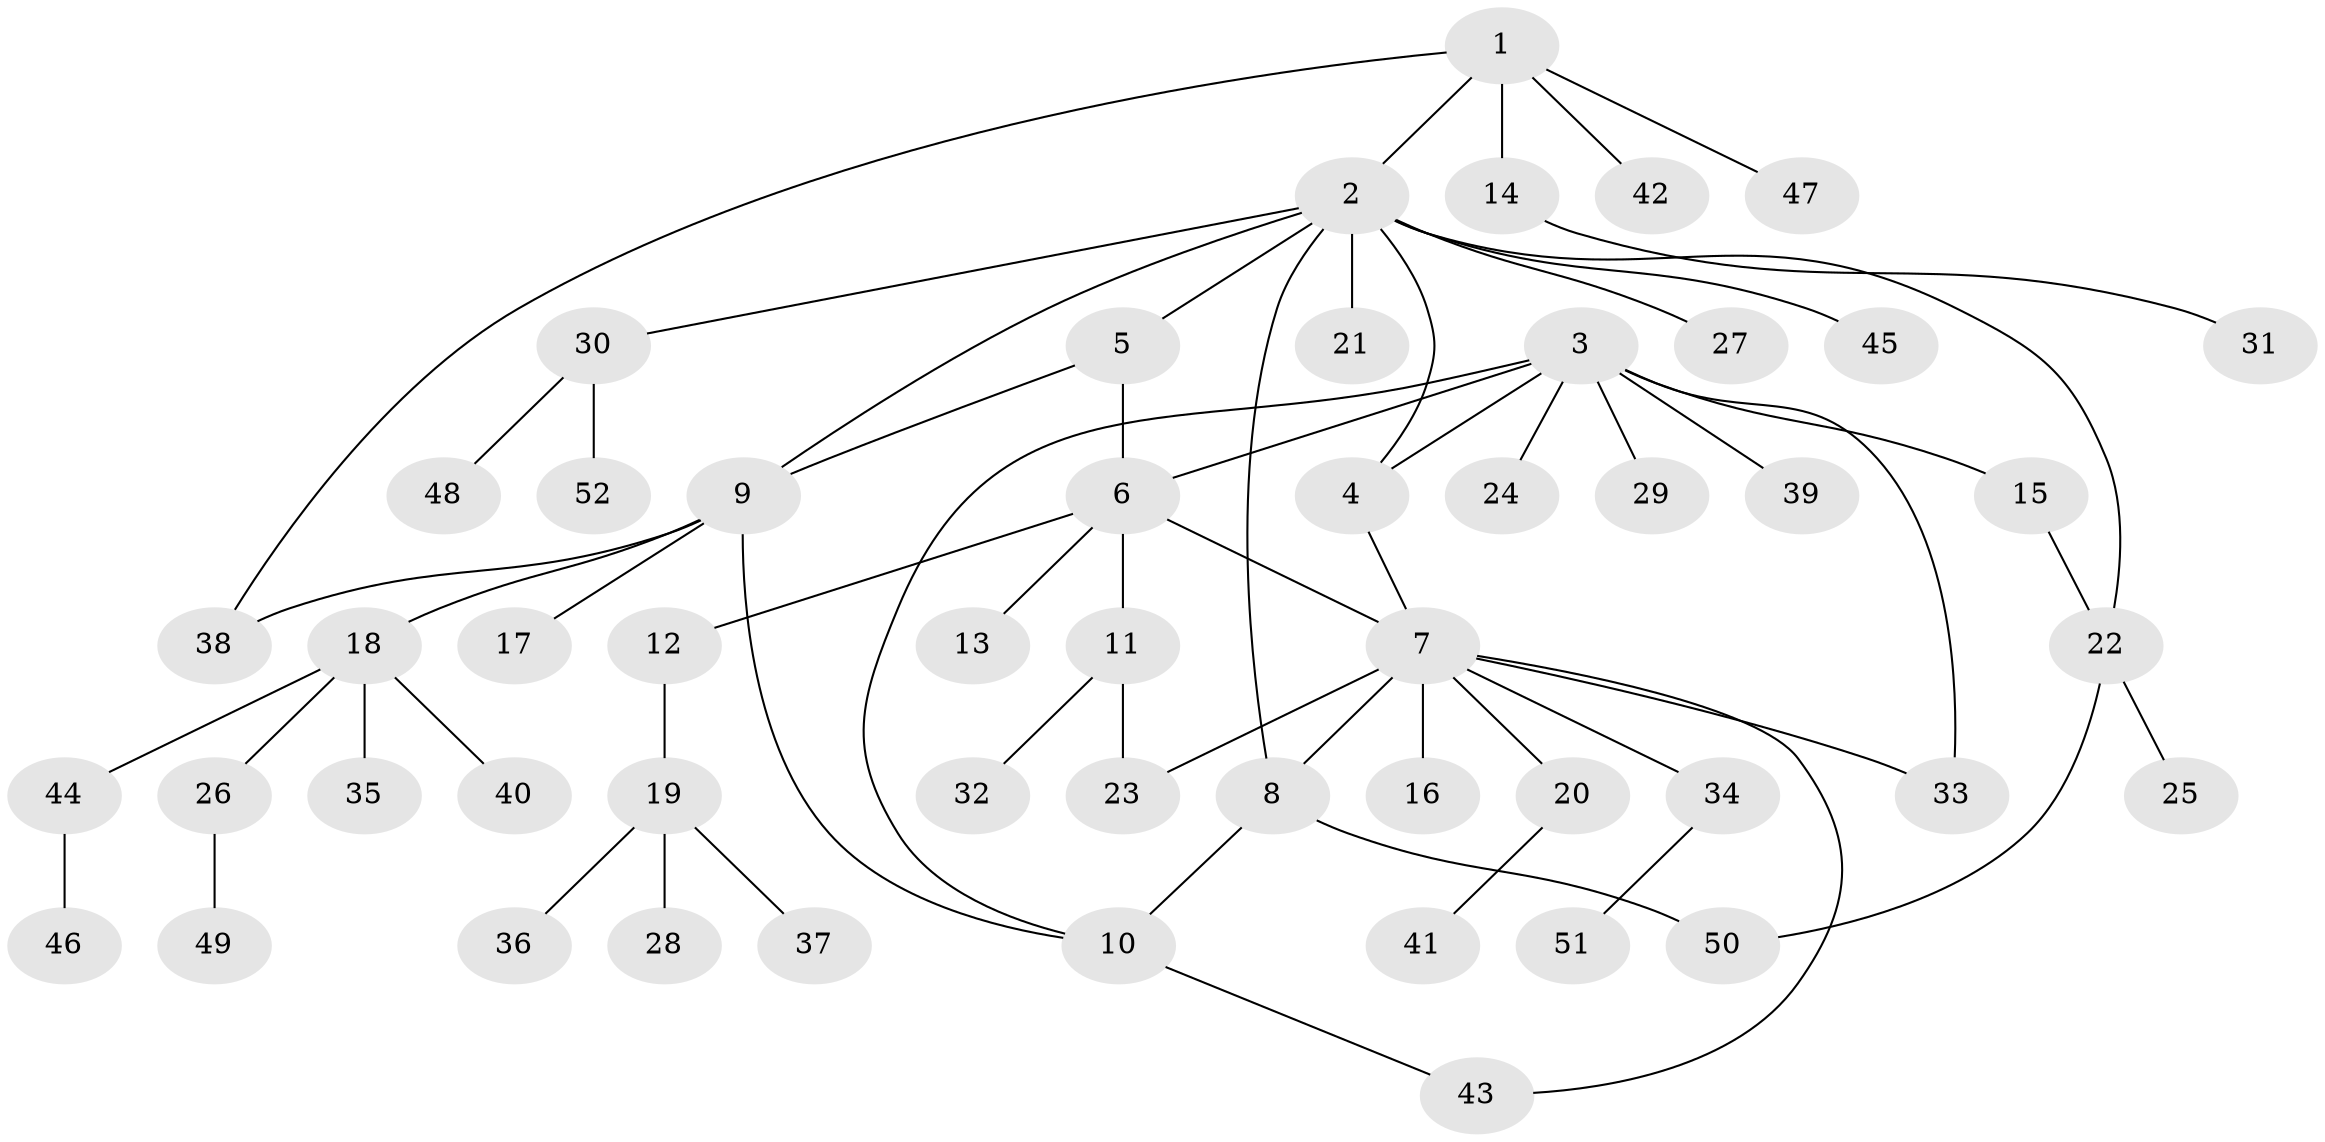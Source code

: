 // Generated by graph-tools (version 1.1) at 2025/15/03/09/25 04:15:43]
// undirected, 52 vertices, 63 edges
graph export_dot {
graph [start="1"]
  node [color=gray90,style=filled];
  1;
  2;
  3;
  4;
  5;
  6;
  7;
  8;
  9;
  10;
  11;
  12;
  13;
  14;
  15;
  16;
  17;
  18;
  19;
  20;
  21;
  22;
  23;
  24;
  25;
  26;
  27;
  28;
  29;
  30;
  31;
  32;
  33;
  34;
  35;
  36;
  37;
  38;
  39;
  40;
  41;
  42;
  43;
  44;
  45;
  46;
  47;
  48;
  49;
  50;
  51;
  52;
  1 -- 2;
  1 -- 14;
  1 -- 38;
  1 -- 42;
  1 -- 47;
  2 -- 4;
  2 -- 5;
  2 -- 8;
  2 -- 9;
  2 -- 21;
  2 -- 22;
  2 -- 27;
  2 -- 30;
  2 -- 45;
  3 -- 4;
  3 -- 6;
  3 -- 10;
  3 -- 15;
  3 -- 24;
  3 -- 29;
  3 -- 33;
  3 -- 39;
  4 -- 7;
  5 -- 6;
  5 -- 9;
  6 -- 7;
  6 -- 11;
  6 -- 12;
  6 -- 13;
  7 -- 8;
  7 -- 16;
  7 -- 20;
  7 -- 23;
  7 -- 33;
  7 -- 34;
  7 -- 43;
  8 -- 10;
  8 -- 50;
  9 -- 10;
  9 -- 17;
  9 -- 18;
  9 -- 38;
  10 -- 43;
  11 -- 23;
  11 -- 32;
  12 -- 19;
  14 -- 31;
  15 -- 22;
  18 -- 26;
  18 -- 35;
  18 -- 40;
  18 -- 44;
  19 -- 28;
  19 -- 36;
  19 -- 37;
  20 -- 41;
  22 -- 25;
  22 -- 50;
  26 -- 49;
  30 -- 48;
  30 -- 52;
  34 -- 51;
  44 -- 46;
}
